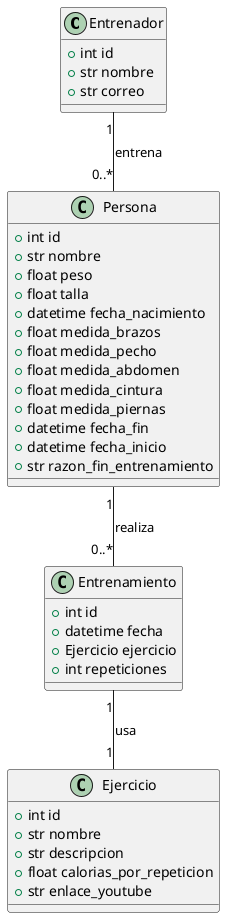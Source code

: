 @startuml

class Entrenador {
  +int id
  +str nombre
  +str correo
}

class Persona {
  +int id
  +str nombre
  +float peso
  +float talla
  +datetime fecha_nacimiento
  +float medida_brazos
  +float medida_pecho
  +float medida_abdomen
  +float medida_cintura
  +float medida_piernas
  +datetime fecha_fin
  +datetime fecha_inicio
  +str razon_fin_entrenamiento
}

class Ejercicio {
  +int id
  +str nombre
  +str descripcion
  +float calorias_por_repeticion
  +str enlace_youtube
}

class Entrenamiento {
  +int id
  +datetime fecha
  +Ejercicio ejercicio
  +int repeticiones
}

Entrenador "1" -- "0..*" Persona : entrena
Persona "1" -- "0..*" Entrenamiento : realiza
Entrenamiento "1" -- "1" Ejercicio : usa

@enduml